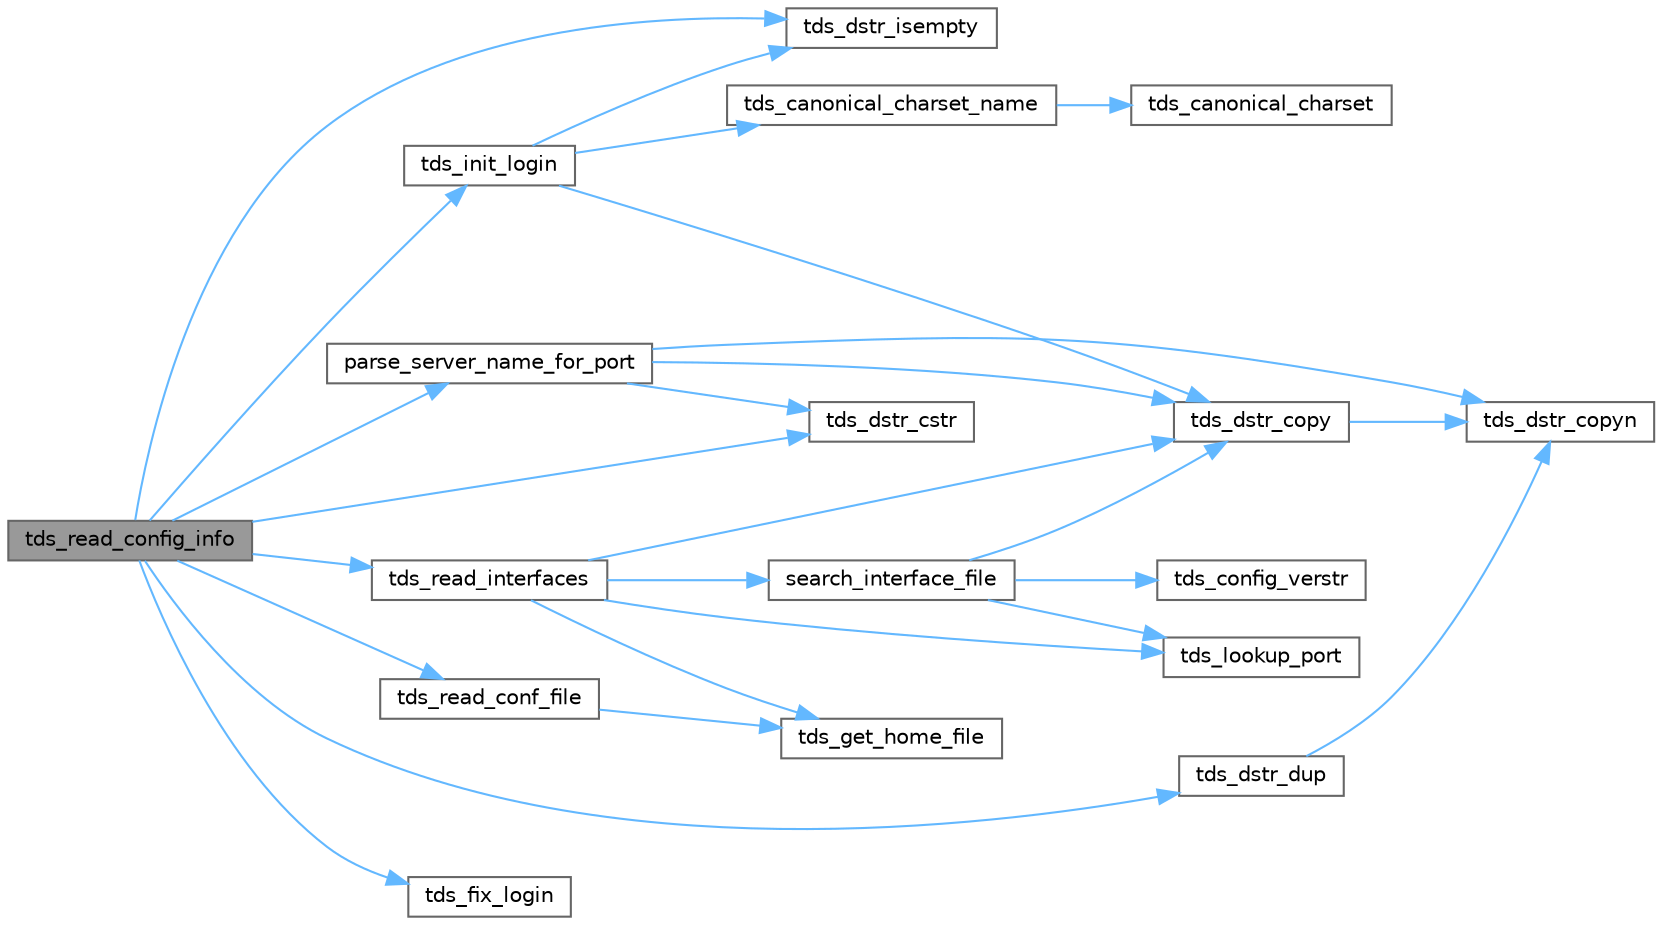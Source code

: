 digraph "tds_read_config_info"
{
 // LATEX_PDF_SIZE
  bgcolor="transparent";
  edge [fontname=Helvetica,fontsize=10,labelfontname=Helvetica,labelfontsize=10];
  node [fontname=Helvetica,fontsize=10,shape=box,height=0.2,width=0.4];
  rankdir="LR";
  Node1 [id="Node000001",label="tds_read_config_info",height=0.2,width=0.4,color="gray40", fillcolor="grey60", style="filled", fontcolor="black",tooltip="tds_read_config_info() will fill the tds connection structure based on configuration information gath..."];
  Node1 -> Node2 [id="edge1_Node000001_Node000002",color="steelblue1",style="solid",tooltip=" "];
  Node2 [id="Node000002",label="parse_server_name_for_port",height=0.2,width=0.4,color="grey40", fillcolor="white", style="filled",URL="$a00574.html#ga0f9a22fb6744c5224a97ec3f83af4e15",tooltip="Check the server name to find port info first Warning: connection-> & login-> are all modified when n..."];
  Node2 -> Node3 [id="edge2_Node000002_Node000003",color="steelblue1",style="solid",tooltip=" "];
  Node3 [id="Node000003",label="tds_dstr_copy",height=0.2,width=0.4,color="grey40", fillcolor="white", style="filled",URL="$a00581.html#gad96366d9fa93bfc283cef1299fbe97ab",tooltip="copy a string from another"];
  Node3 -> Node4 [id="edge3_Node000003_Node000004",color="steelblue1",style="solid",tooltip=" "];
  Node4 [id="Node000004",label="tds_dstr_copyn",height=0.2,width=0.4,color="grey40", fillcolor="white", style="filled",URL="$a00581.html#ga656718f240d7403f986ae887d84a6ca1",tooltip="Set string to a given buffer of characters."];
  Node2 -> Node4 [id="edge4_Node000002_Node000004",color="steelblue1",style="solid",tooltip=" "];
  Node2 -> Node5 [id="edge5_Node000002_Node000005",color="steelblue1",style="solid",tooltip=" "];
  Node5 [id="Node000005",label="tds_dstr_cstr",height=0.2,width=0.4,color="grey40", fillcolor="white", style="filled",URL="$a00581.html#gac536f0e4d77d3cff5702719362ec1766",tooltip="Returns a C version (NUL terminated string) of dstr."];
  Node1 -> Node5 [id="edge6_Node000001_Node000005",color="steelblue1",style="solid",tooltip=" "];
  Node1 -> Node6 [id="edge7_Node000001_Node000006",color="steelblue1",style="solid",tooltip=" "];
  Node6 [id="Node000006",label="tds_dstr_dup",height=0.2,width=0.4,color="grey40", fillcolor="white", style="filled",URL="$a00581.html#ga4e6d9fa6f9b9551a5a3390e10a5322e6",tooltip="Duplicate a string from another dynamic string."];
  Node6 -> Node4 [id="edge8_Node000006_Node000004",color="steelblue1",style="solid",tooltip=" "];
  Node1 -> Node7 [id="edge9_Node000001_Node000007",color="steelblue1",style="solid",tooltip=" "];
  Node7 [id="Node000007",label="tds_dstr_isempty",height=0.2,width=0.4,color="grey40", fillcolor="white", style="filled",URL="$a00581.html#ga197c6af67f2e7469d06c2aa055917b1e",tooltip="test if string is empty"];
  Node1 -> Node8 [id="edge10_Node000001_Node000008",color="steelblue1",style="solid",tooltip=" "];
  Node8 [id="Node000008",label="tds_fix_login",height=0.2,width=0.4,color="grey40", fillcolor="white", style="filled",URL="$a00574.html#gacee4f06ba749b10ee9f2e5bb1c4a8910",tooltip="Fix configuration after reading it."];
  Node1 -> Node9 [id="edge11_Node000001_Node000009",color="steelblue1",style="solid",tooltip=" "];
  Node9 [id="Node000009",label="tds_init_login",height=0.2,width=0.4,color="grey40", fillcolor="white", style="filled",URL="$a00577.html#ga4f7b22f681e7160ac03dfe8d2ae8bd39",tooltip="Initialize login structure with locale information and other stuff for connection."];
  Node9 -> Node10 [id="edge12_Node000009_Node000010",color="steelblue1",style="solid",tooltip=" "];
  Node10 [id="Node000010",label="tds_canonical_charset_name",height=0.2,width=0.4,color="grey40", fillcolor="white", style="filled",URL="$a00576.html#ga22c61ca41f64c7fe368659ed1eebdb56",tooltip="Determine canonical iconv character set name."];
  Node10 -> Node11 [id="edge13_Node000010_Node000011",color="steelblue1",style="solid",tooltip=" "];
  Node11 [id="Node000011",label="tds_canonical_charset",height=0.2,width=0.4,color="grey40", fillcolor="white", style="filled",URL="$a00576.html#gac01180352db7052e786463e3b07a8a9e",tooltip="Determine canonical iconv character set."];
  Node9 -> Node3 [id="edge14_Node000009_Node000003",color="steelblue1",style="solid",tooltip=" "];
  Node9 -> Node7 [id="edge15_Node000009_Node000007",color="steelblue1",style="solid",tooltip=" "];
  Node1 -> Node12 [id="edge16_Node000001_Node000012",color="steelblue1",style="solid",tooltip=" "];
  Node12 [id="Node000012",label="tds_read_conf_file",height=0.2,width=0.4,color="grey40", fillcolor="white", style="filled",URL="$a00574.html#ga4799b423b5d982dbc8f31b7738255eef",tooltip="Read configuration info for given server return 0 on error."];
  Node12 -> Node13 [id="edge17_Node000012_Node000013",color="steelblue1",style="solid",tooltip=" "];
  Node13 [id="Node000013",label="tds_get_home_file",height=0.2,width=0.4,color="grey40", fillcolor="white", style="filled",URL="$a00574.html#ga69275bf4fa96a7bf23fd445638a6e9aa",tooltip="Return filename from HOME directory."];
  Node1 -> Node14 [id="edge18_Node000001_Node000014",color="steelblue1",style="solid",tooltip=" "];
  Node14 [id="Node000014",label="tds_read_interfaces",height=0.2,width=0.4,color="grey40", fillcolor="white", style="filled",URL="$a00574.html#ga66de78d379cad2ee3d6c26948ad6445f",tooltip="Try to find the IP number and port for a (possibly) logical server name."];
  Node14 -> Node15 [id="edge19_Node000014_Node000015",color="steelblue1",style="solid",tooltip=" "];
  Node15 [id="Node000015",label="search_interface_file",height=0.2,width=0.4,color="grey40", fillcolor="white", style="filled",URL="$a00574.html#gad43c2e3a54e42b357c4ffe93d2816a48",tooltip="Open and read the file 'file' searching for a logical server by the name of 'host'."];
  Node15 -> Node16 [id="edge20_Node000015_Node000016",color="steelblue1",style="solid",tooltip=" "];
  Node16 [id="Node000016",label="tds_config_verstr",height=0.2,width=0.4,color="grey40", fillcolor="white", style="filled",URL="$a00574.html#ga05c73c963f4d8904869c739c556c58a2",tooltip="Set TDS version from given string."];
  Node15 -> Node3 [id="edge21_Node000015_Node000003",color="steelblue1",style="solid",tooltip=" "];
  Node15 -> Node17 [id="edge22_Node000015_Node000017",color="steelblue1",style="solid",tooltip=" "];
  Node17 [id="Node000017",label="tds_lookup_port",height=0.2,width=0.4,color="grey40", fillcolor="white", style="filled",URL="$a00574.html#ga45281d1cb2ac649db65d80bb3ff06b66",tooltip="Given a portname lookup the port."];
  Node14 -> Node3 [id="edge23_Node000014_Node000003",color="steelblue1",style="solid",tooltip=" "];
  Node14 -> Node13 [id="edge24_Node000014_Node000013",color="steelblue1",style="solid",tooltip=" "];
  Node14 -> Node17 [id="edge25_Node000014_Node000017",color="steelblue1",style="solid",tooltip=" "];
}
